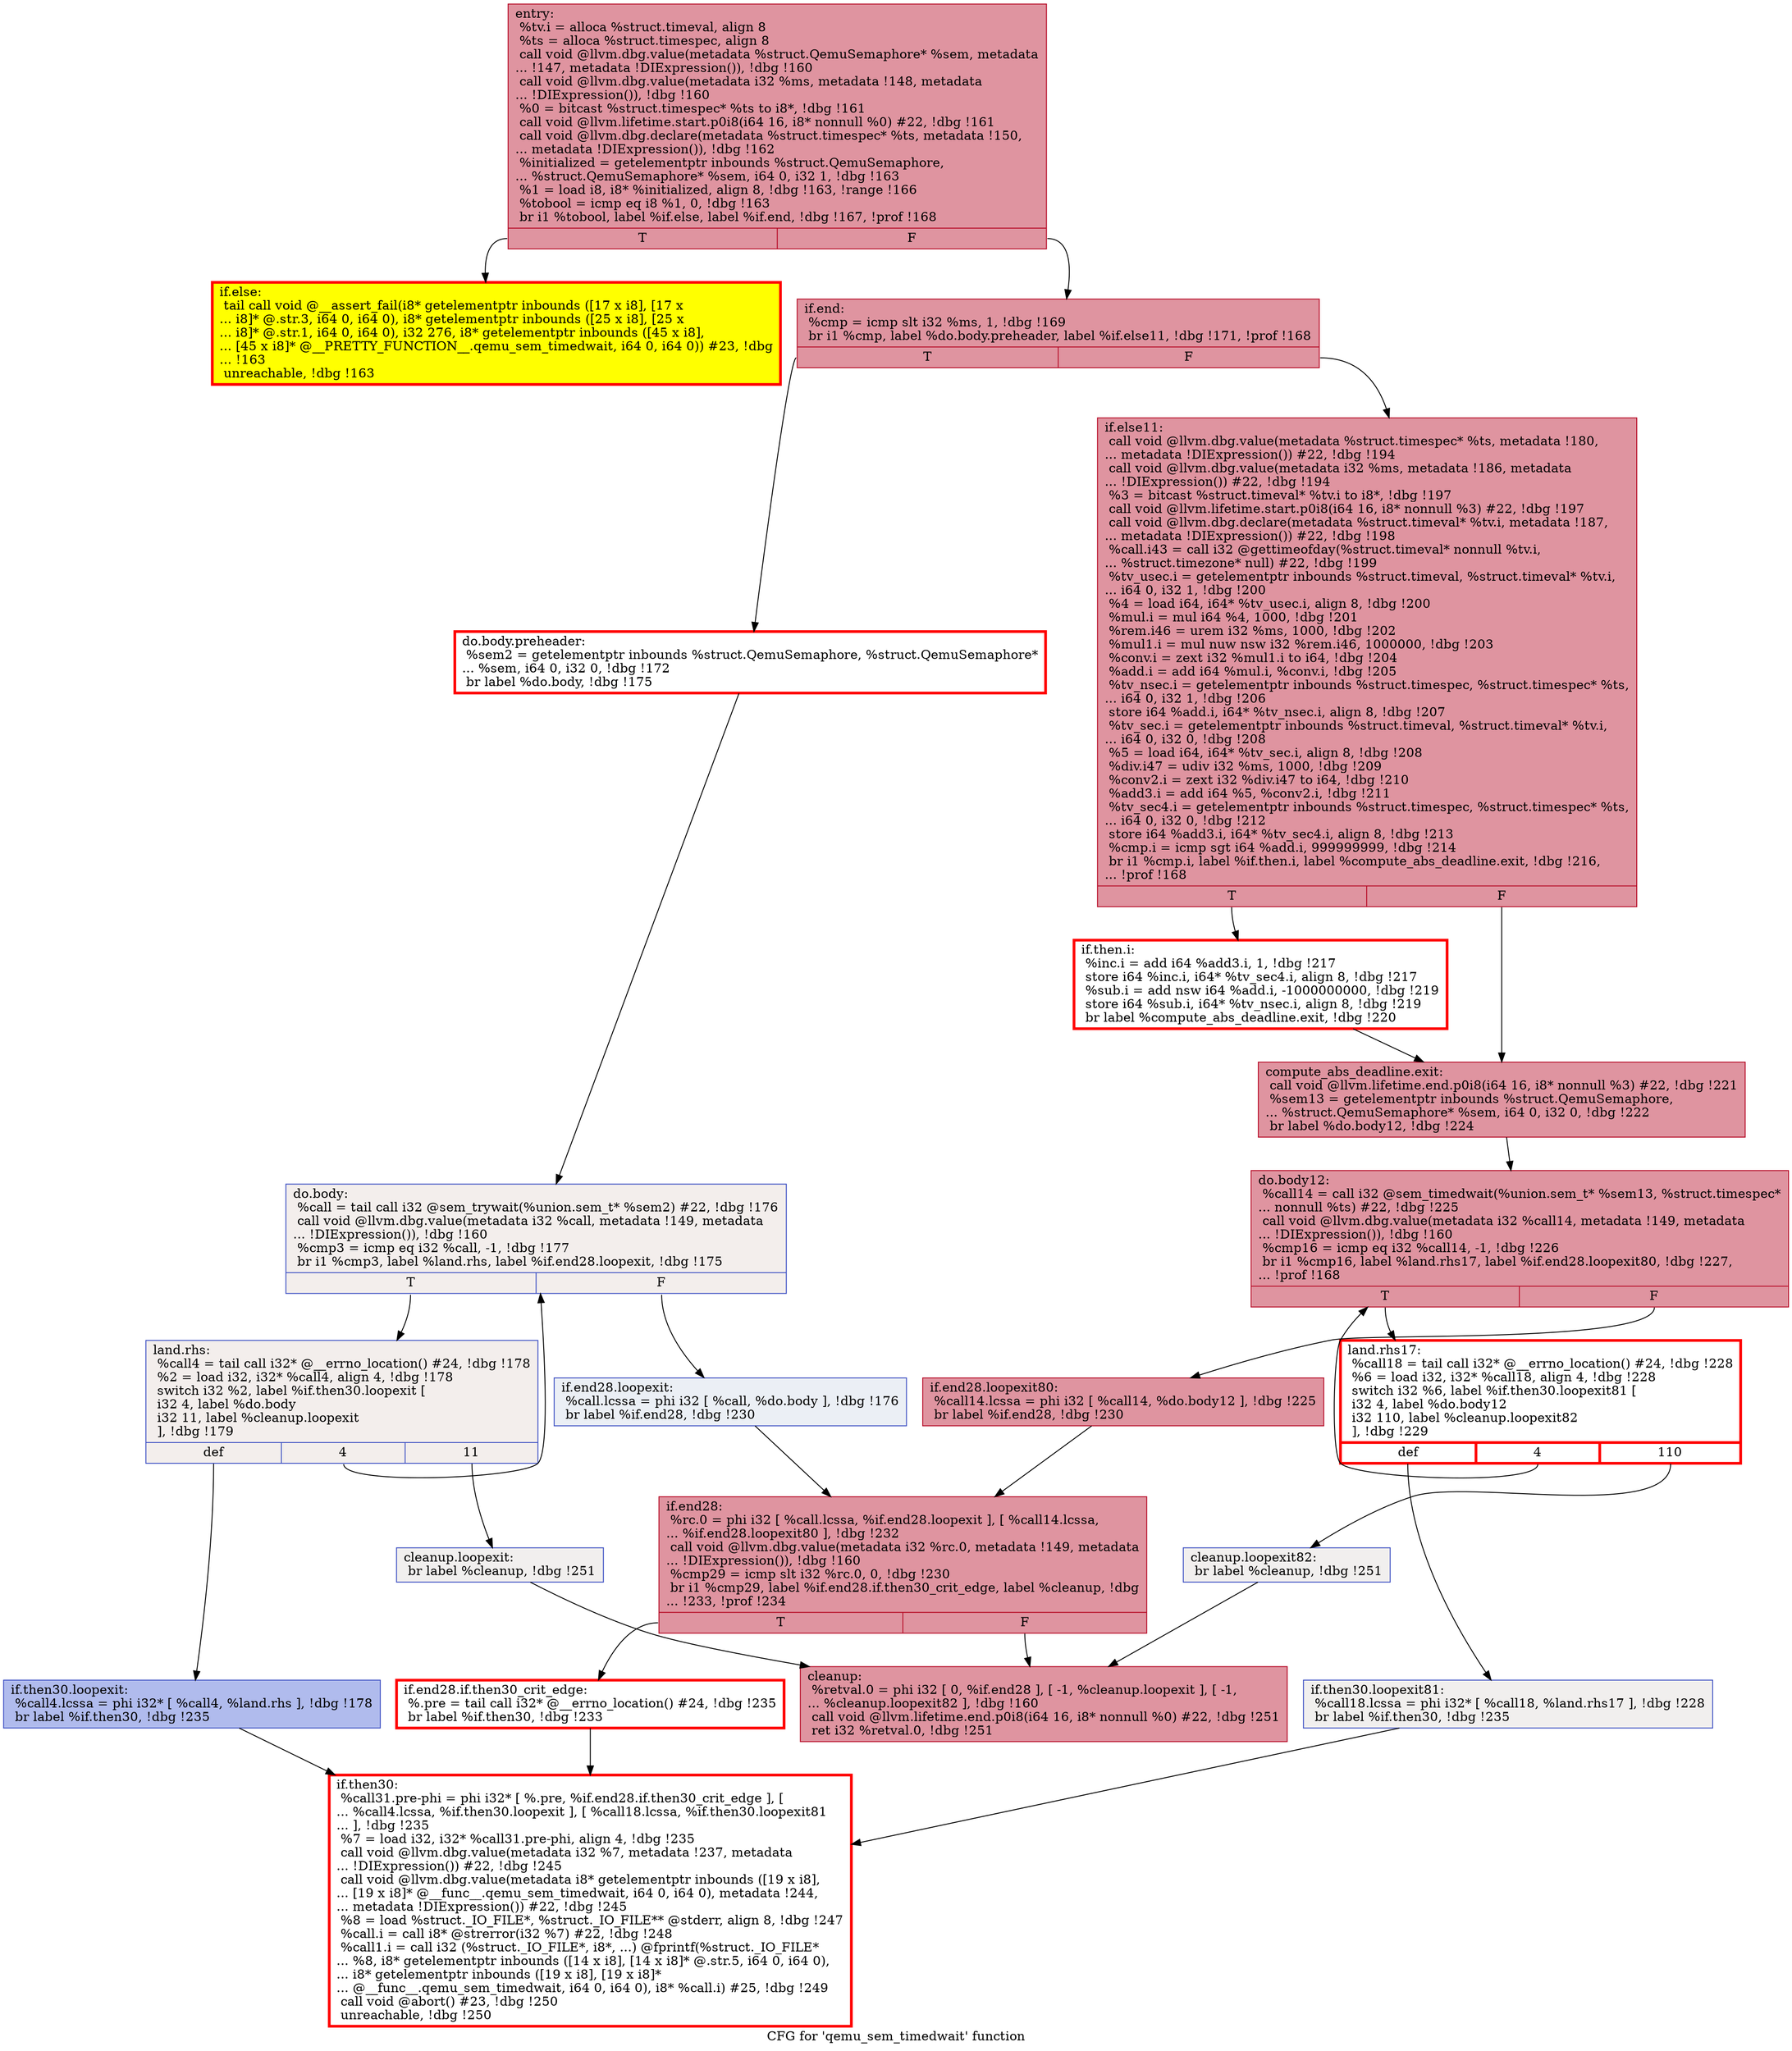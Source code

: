 digraph "CFG for 'qemu_sem_timedwait' function" {
	label="CFG for 'qemu_sem_timedwait' function";

	Node0x5613f1a0a790 [shape=record,color="#b70d28ff", style=filled, fillcolor="#b70d2870",label="{entry:\l  %tv.i = alloca %struct.timeval, align 8\l  %ts = alloca %struct.timespec, align 8\l  call void @llvm.dbg.value(metadata %struct.QemuSemaphore* %sem, metadata\l... !147, metadata !DIExpression()), !dbg !160\l  call void @llvm.dbg.value(metadata i32 %ms, metadata !148, metadata\l... !DIExpression()), !dbg !160\l  %0 = bitcast %struct.timespec* %ts to i8*, !dbg !161\l  call void @llvm.lifetime.start.p0i8(i64 16, i8* nonnull %0) #22, !dbg !161\l  call void @llvm.dbg.declare(metadata %struct.timespec* %ts, metadata !150,\l... metadata !DIExpression()), !dbg !162\l  %initialized = getelementptr inbounds %struct.QemuSemaphore,\l... %struct.QemuSemaphore* %sem, i64 0, i32 1, !dbg !163\l  %1 = load i8, i8* %initialized, align 8, !dbg !163, !range !166\l  %tobool = icmp eq i8 %1, 0, !dbg !163\l  br i1 %tobool, label %if.else, label %if.end, !dbg !167, !prof !168\l|{<s0>T|<s1>F}}"];
	Node0x5613f1a0a790:s0 -> Node0x5613f1a12d20;
	Node0x5613f1a0a790:s1 -> Node0x5613f1a12cb0;
	Node0x5613f1a12d20 [shape=record,penwidth=3.0, style="filled", color="red", fillcolor="yellow",label="{if.else:                                          \l  tail call void @__assert_fail(i8* getelementptr inbounds ([17 x i8], [17 x\l... i8]* @.str.3, i64 0, i64 0), i8* getelementptr inbounds ([25 x i8], [25 x\l... i8]* @.str.1, i64 0, i64 0), i32 276, i8* getelementptr inbounds ([45 x i8],\l... [45 x i8]* @__PRETTY_FUNCTION__.qemu_sem_timedwait, i64 0, i64 0)) #23, !dbg\l... !163\l  unreachable, !dbg !163\l}"];
	Node0x5613f1a12cb0 [shape=record,color="#b70d28ff", style=filled, fillcolor="#b70d2870",label="{if.end:                                           \l  %cmp = icmp slt i32 %ms, 1, !dbg !169\l  br i1 %cmp, label %do.body.preheader, label %if.else11, !dbg !171, !prof !168\l|{<s0>T|<s1>F}}"];
	Node0x5613f1a12cb0:s0 -> Node0x5613f1c10540;
	Node0x5613f1a12cb0:s1 -> Node0x5613f1a135f0;
	Node0x5613f1c10540 [shape=record,penwidth=3.0, color="red",label="{do.body.preheader:                                \l  %sem2 = getelementptr inbounds %struct.QemuSemaphore, %struct.QemuSemaphore*\l... %sem, i64 0, i32 0, !dbg !172\l  br label %do.body, !dbg !175\l}"];
	Node0x5613f1c10540 -> Node0x5613f1a13ac0;
	Node0x5613f1a13ac0 [shape=record,color="#3d50c3ff", style=filled, fillcolor="#e3d9d370",label="{do.body:                                          \l  %call = tail call i32 @sem_trywait(%union.sem_t* %sem2) #22, !dbg !176\l  call void @llvm.dbg.value(metadata i32 %call, metadata !149, metadata\l... !DIExpression()), !dbg !160\l  %cmp3 = icmp eq i32 %call, -1, !dbg !177\l  br i1 %cmp3, label %land.rhs, label %if.end28.loopexit, !dbg !175\l|{<s0>T|<s1>F}}"];
	Node0x5613f1a13ac0:s0 -> Node0x5613f1a14940;
	Node0x5613f1a13ac0:s1 -> Node0x5613f1ac01b0;
	Node0x5613f1a14940 [shape=record,color="#3d50c3ff", style=filled, fillcolor="#e3d9d370",label="{land.rhs:                                         \l  %call4 = tail call i32* @__errno_location() #24, !dbg !178\l  %2 = load i32, i32* %call4, align 4, !dbg !178\l  switch i32 %2, label %if.then30.loopexit [\l    i32 4, label %do.body\l    i32 11, label %cleanup.loopexit\l  ], !dbg !179\l|{<s0>def|<s1>4|<s2>11}}"];
	Node0x5613f1a14940:s0 -> Node0x5613f19c51e0;
	Node0x5613f1a14940:s1 -> Node0x5613f1a13ac0;
	Node0x5613f1a14940:s2 -> Node0x5613f1a19380;
	Node0x5613f1a135f0 [shape=record,color="#b70d28ff", style=filled, fillcolor="#b70d2870",label="{if.else11:                                        \l  call void @llvm.dbg.value(metadata %struct.timespec* %ts, metadata !180,\l... metadata !DIExpression()) #22, !dbg !194\l  call void @llvm.dbg.value(metadata i32 %ms, metadata !186, metadata\l... !DIExpression()) #22, !dbg !194\l  %3 = bitcast %struct.timeval* %tv.i to i8*, !dbg !197\l  call void @llvm.lifetime.start.p0i8(i64 16, i8* nonnull %3) #22, !dbg !197\l  call void @llvm.dbg.declare(metadata %struct.timeval* %tv.i, metadata !187,\l... metadata !DIExpression()) #22, !dbg !198\l  %call.i43 = call i32 @gettimeofday(%struct.timeval* nonnull %tv.i,\l... %struct.timezone* null) #22, !dbg !199\l  %tv_usec.i = getelementptr inbounds %struct.timeval, %struct.timeval* %tv.i,\l... i64 0, i32 1, !dbg !200\l  %4 = load i64, i64* %tv_usec.i, align 8, !dbg !200\l  %mul.i = mul i64 %4, 1000, !dbg !201\l  %rem.i46 = urem i32 %ms, 1000, !dbg !202\l  %mul1.i = mul nuw nsw i32 %rem.i46, 1000000, !dbg !203\l  %conv.i = zext i32 %mul1.i to i64, !dbg !204\l  %add.i = add i64 %mul.i, %conv.i, !dbg !205\l  %tv_nsec.i = getelementptr inbounds %struct.timespec, %struct.timespec* %ts,\l... i64 0, i32 1, !dbg !206\l  store i64 %add.i, i64* %tv_nsec.i, align 8, !dbg !207\l  %tv_sec.i = getelementptr inbounds %struct.timeval, %struct.timeval* %tv.i,\l... i64 0, i32 0, !dbg !208\l  %5 = load i64, i64* %tv_sec.i, align 8, !dbg !208\l  %div.i47 = udiv i32 %ms, 1000, !dbg !209\l  %conv2.i = zext i32 %div.i47 to i64, !dbg !210\l  %add3.i = add i64 %5, %conv2.i, !dbg !211\l  %tv_sec4.i = getelementptr inbounds %struct.timespec, %struct.timespec* %ts,\l... i64 0, i32 0, !dbg !212\l  store i64 %add3.i, i64* %tv_sec4.i, align 8, !dbg !213\l  %cmp.i = icmp sgt i64 %add.i, 999999999, !dbg !214\l  br i1 %cmp.i, label %if.then.i, label %compute_abs_deadline.exit, !dbg !216,\l... !prof !168\l|{<s0>T|<s1>F}}"];
	Node0x5613f1a135f0:s0 -> Node0x5613f1c0d270;
	Node0x5613f1a135f0:s1 -> Node0x5613f1c0ec10;
	Node0x5613f1c0d270 [shape=record,penwidth=3.0, color="red",label="{if.then.i:                                        \l  %inc.i = add i64 %add3.i, 1, !dbg !217\l  store i64 %inc.i, i64* %tv_sec4.i, align 8, !dbg !217\l  %sub.i = add nsw i64 %add.i, -1000000000, !dbg !219\l  store i64 %sub.i, i64* %tv_nsec.i, align 8, !dbg !219\l  br label %compute_abs_deadline.exit, !dbg !220\l}"];
	Node0x5613f1c0d270 -> Node0x5613f1c0ec10;
	Node0x5613f1c0ec10 [shape=record,color="#b70d28ff", style=filled, fillcolor="#b70d2870",label="{compute_abs_deadline.exit:                        \l  call void @llvm.lifetime.end.p0i8(i64 16, i8* nonnull %3) #22, !dbg !221\l  %sem13 = getelementptr inbounds %struct.QemuSemaphore,\l... %struct.QemuSemaphore* %sem, i64 0, i32 0, !dbg !222\l  br label %do.body12, !dbg !224\l}"];
	Node0x5613f1c0ec10 -> Node0x5613f1a16150;
	Node0x5613f1a16150 [shape=record,color="#b70d28ff", style=filled, fillcolor="#b70d2870",label="{do.body12:                                        \l  %call14 = call i32 @sem_timedwait(%union.sem_t* %sem13, %struct.timespec*\l... nonnull %ts) #22, !dbg !225\l  call void @llvm.dbg.value(metadata i32 %call14, metadata !149, metadata\l... !DIExpression()), !dbg !160\l  %cmp16 = icmp eq i32 %call14, -1, !dbg !226\l  br i1 %cmp16, label %land.rhs17, label %if.end28.loopexit80, !dbg !227,\l... !prof !168\l|{<s0>T|<s1>F}}"];
	Node0x5613f1a16150:s0 -> Node0x5613f1a17010;
	Node0x5613f1a16150:s1 -> Node0x5613f1bfca50;
	Node0x5613f1a17010 [shape=record,penwidth=3.0, color="red",label="{land.rhs17:                                       \l  %call18 = tail call i32* @__errno_location() #24, !dbg !228\l  %6 = load i32, i32* %call18, align 4, !dbg !228\l  switch i32 %6, label %if.then30.loopexit81 [\l    i32 4, label %do.body12\l    i32 110, label %cleanup.loopexit82\l  ], !dbg !229\l|{<s0>def|<s1>4|<s2>110}}"];
	Node0x5613f1a17010:s0 -> Node0x5613f1c1c2d0;
	Node0x5613f1a17010:s1 -> Node0x5613f1a16150;
	Node0x5613f1a17010:s2 -> Node0x5613f1c2aa80;
	Node0x5613f1ac01b0 [shape=record,color="#3d50c3ff", style=filled, fillcolor="#d1dae970",label="{if.end28.loopexit:                                \l  %call.lcssa = phi i32 [ %call, %do.body ], !dbg !176\l  br label %if.end28, !dbg !230\l}"];
	Node0x5613f1ac01b0 -> Node0x5613f1a13580;
	Node0x5613f1bfca50 [shape=record,color="#b70d28ff", style=filled, fillcolor="#b70d2870",label="{if.end28.loopexit80:                              \l  %call14.lcssa = phi i32 [ %call14, %do.body12 ], !dbg !225\l  br label %if.end28, !dbg !230\l}"];
	Node0x5613f1bfca50 -> Node0x5613f1a13580;
	Node0x5613f1a13580 [shape=record,color="#b70d28ff", style=filled, fillcolor="#b70d2870",label="{if.end28:                                         \l  %rc.0 = phi i32 [ %call.lcssa, %if.end28.loopexit ], [ %call14.lcssa,\l... %if.end28.loopexit80 ], !dbg !232\l  call void @llvm.dbg.value(metadata i32 %rc.0, metadata !149, metadata\l... !DIExpression()), !dbg !160\l  %cmp29 = icmp slt i32 %rc.0, 0, !dbg !230\l  br i1 %cmp29, label %if.end28.if.then30_crit_edge, label %cleanup, !dbg\l... !233, !prof !234\l|{<s0>T|<s1>F}}"];
	Node0x5613f1a13580:s0 -> Node0x5613f1c1bd80;
	Node0x5613f1a13580:s1 -> Node0x5613f1a15bb0;
	Node0x5613f1c1bd80 [shape=record,penwidth=3.0, color="red",label="{if.end28.if.then30_crit_edge:                     \l  %.pre = tail call i32* @__errno_location() #24, !dbg !235\l  br label %if.then30, !dbg !233\l}"];
	Node0x5613f1c1bd80 -> Node0x5613f19ed710;
	Node0x5613f19c51e0 [shape=record,color="#3d50c3ff", style=filled, fillcolor="#4c66d670",label="{if.then30.loopexit:                               \l  %call4.lcssa = phi i32* [ %call4, %land.rhs ], !dbg !178\l  br label %if.then30, !dbg !235\l}"];
	Node0x5613f19c51e0 -> Node0x5613f19ed710;
	Node0x5613f1c1c2d0 [shape=record,color="#3d50c3ff", style=filled, fillcolor="#e0dbd870",label="{if.then30.loopexit81:                             \l  %call18.lcssa = phi i32* [ %call18, %land.rhs17 ], !dbg !228\l  br label %if.then30, !dbg !235\l}"];
	Node0x5613f1c1c2d0 -> Node0x5613f19ed710;
	Node0x5613f19ed710 [shape=record,penwidth=3.0, color="red",label="{if.then30:                                        \l  %call31.pre-phi = phi i32* [ %.pre, %if.end28.if.then30_crit_edge ], [\l... %call4.lcssa, %if.then30.loopexit ], [ %call18.lcssa, %if.then30.loopexit81\l... ], !dbg !235\l  %7 = load i32, i32* %call31.pre-phi, align 4, !dbg !235\l  call void @llvm.dbg.value(metadata i32 %7, metadata !237, metadata\l... !DIExpression()) #22, !dbg !245\l  call void @llvm.dbg.value(metadata i8* getelementptr inbounds ([19 x i8],\l... [19 x i8]* @__func__.qemu_sem_timedwait, i64 0, i64 0), metadata !244,\l... metadata !DIExpression()) #22, !dbg !245\l  %8 = load %struct._IO_FILE*, %struct._IO_FILE** @stderr, align 8, !dbg !247\l  %call.i = call i8* @strerror(i32 %7) #22, !dbg !248\l  %call1.i = call i32 (%struct._IO_FILE*, i8*, ...) @fprintf(%struct._IO_FILE*\l... %8, i8* getelementptr inbounds ([14 x i8], [14 x i8]* @.str.5, i64 0, i64 0),\l... i8* getelementptr inbounds ([19 x i8], [19 x i8]*\l... @__func__.qemu_sem_timedwait, i64 0, i64 0), i8* %call.i) #25, !dbg !249\l  call void @abort() #23, !dbg !250\l  unreachable, !dbg !250\l}"];
	Node0x5613f1a19380 [shape=record,color="#3d50c3ff", style=filled, fillcolor="#e0dbd870",label="{cleanup.loopexit:                                 \l  br label %cleanup, !dbg !251\l}"];
	Node0x5613f1a19380 -> Node0x5613f1a15bb0;
	Node0x5613f1c2aa80 [shape=record,color="#3d50c3ff", style=filled, fillcolor="#e0dbd870",label="{cleanup.loopexit82:                               \l  br label %cleanup, !dbg !251\l}"];
	Node0x5613f1c2aa80 -> Node0x5613f1a15bb0;
	Node0x5613f1a15bb0 [shape=record,color="#b70d28ff", style=filled, fillcolor="#b70d2870",label="{cleanup:                                          \l  %retval.0 = phi i32 [ 0, %if.end28 ], [ -1, %cleanup.loopexit ], [ -1,\l... %cleanup.loopexit82 ], !dbg !160\l  call void @llvm.lifetime.end.p0i8(i64 16, i8* nonnull %0) #22, !dbg !251\l  ret i32 %retval.0, !dbg !251\l}"];
}
